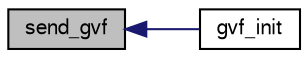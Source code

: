 digraph "send_gvf"
{
  edge [fontname="FreeSans",fontsize="10",labelfontname="FreeSans",labelfontsize="10"];
  node [fontname="FreeSans",fontsize="10",shape=record];
  rankdir="LR";
  Node1 [label="send_gvf",height=0.2,width=0.4,color="black", fillcolor="grey75", style="filled", fontcolor="black"];
  Node1 -> Node2 [dir="back",color="midnightblue",fontsize="10",style="solid",fontname="FreeSans"];
  Node2 [label="gvf_init",height=0.2,width=0.4,color="black", fillcolor="white", style="filled",URL="$gvf_8h.html#a6baa1605862f58c8d23bb54b6487913e"];
}
